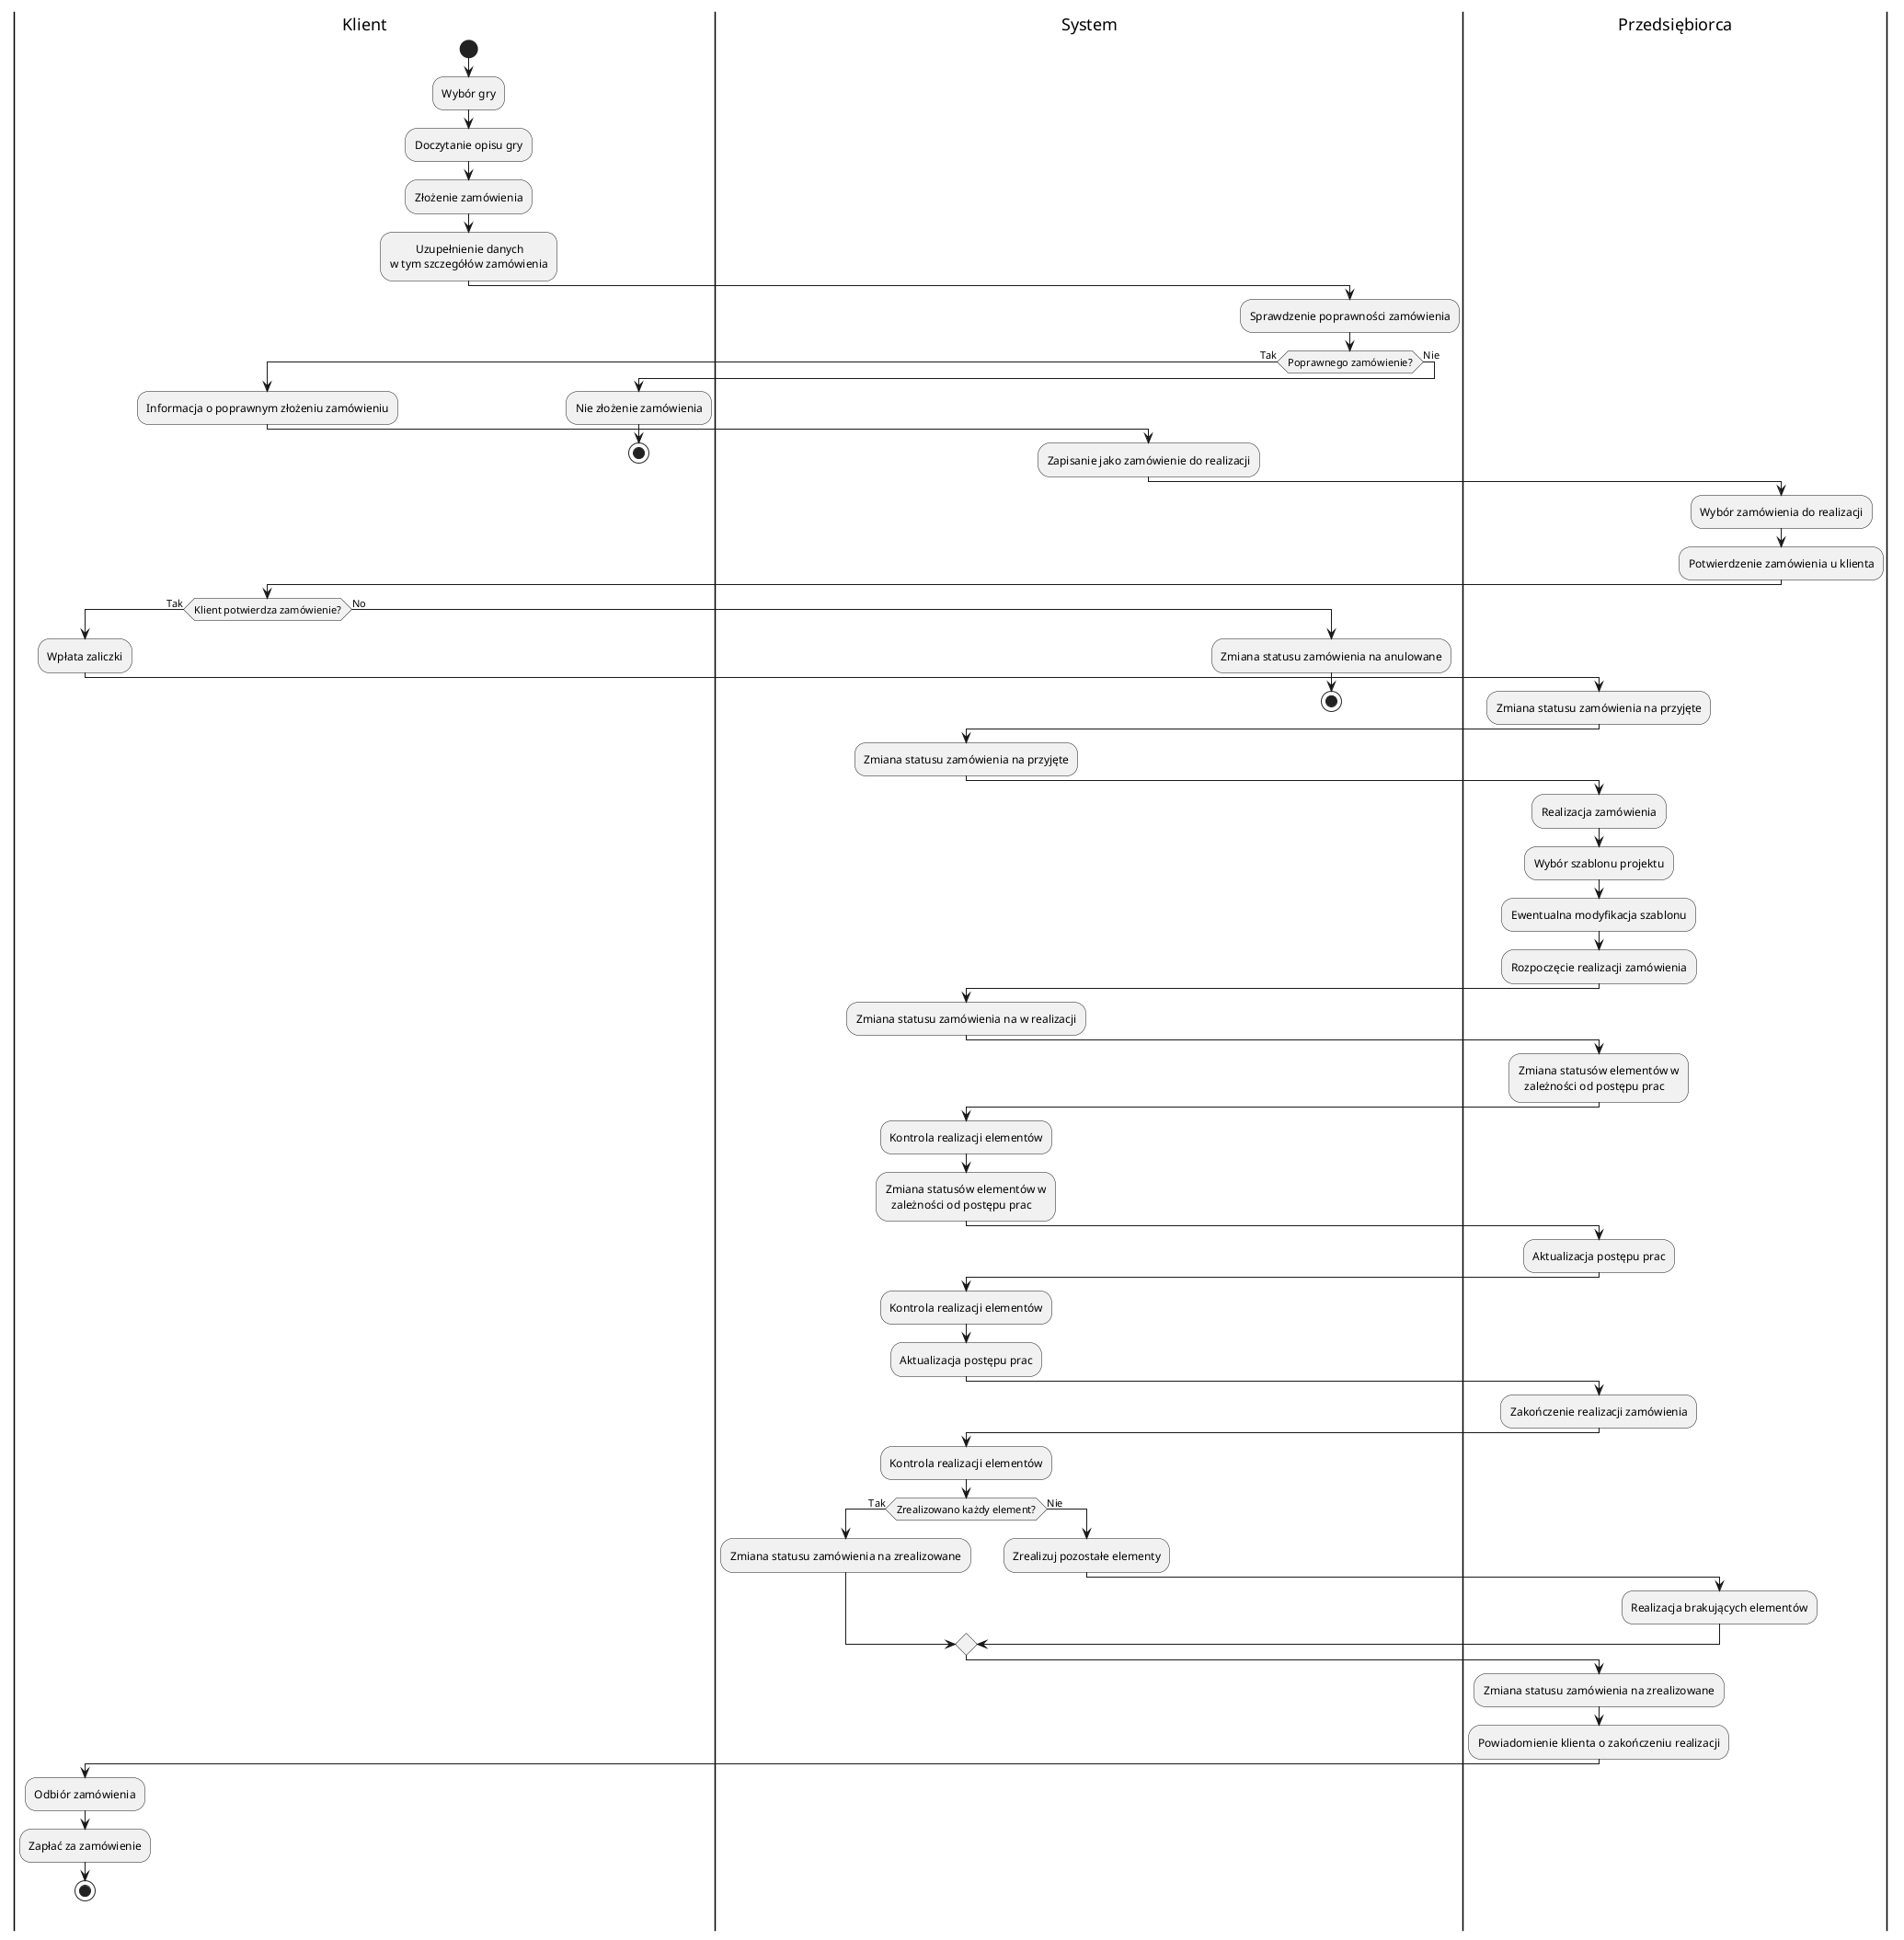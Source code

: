 @startuml
|Klient|
start
:Wybór gry;
:Doczytanie opisu gry;
:Złożenie zamówienia;
:         Uzupełnienie danych
w tym szczegółów zamówienia;
|System|
:Sprawdzenie poprawności zamówienia;
if (Poprawnego zamówienie?) then (Tak)
  |Klient|
  :Informacja o poprawnym złożeniu zamówieniu;
  |System|
  :Zapisanie jako zamówienie do realizacji;
  |Przedsiębiorca|
  :Wybór zamówienia do realizacji;
  :Potwierdzenie zamówienia u klienta;
    |Klient|
    if (Klient potwierdza zamówienie?) is (Tak) then
    :Wpłata zaliczki;
        |Przedsiębiorca|
        :Zmiana statusu zamówienia na przyjęte;
        |System|
        :Zmiana statusu zamówienia na przyjęte;
        |Przedsiębiorca|
        :Realizacja zamówienia;
        :Wybór szablonu projektu;
        :Ewentualna modyfikacja szablonu;
        :Rozpoczęcie realizacji zamówienia;
        |System|
        :Zmiana statusu zamówienia na w realizacji;
        |Przedsiębiorca|
        :Zmiana statusów elementów w
          zależności od postępu prac;
        |System|
        :Kontrola realizacji elementów;
        :Zmiana statusów elementów w
          zależności od postępu prac;
        |Przedsiębiorca|
        :Aktualizacja postępu prac;
        |System|
        :Kontrola realizacji elementów;
        :Aktualizacja postępu prac;
        |Przedsiębiorca|
        :Zakończenie realizacji zamówienia;
        |System|
        :Kontrola realizacji elementów;
        if (Zrealizowano każdy element?) is (Tak) then
          :Zmiana statusu zamówienia na zrealizowane;
        else (Nie)
          :Zrealizuj pozostałe elementy;
          |Przedsiębiorca|
          :Realizacja brakujących elementów;
        endif
        :Zmiana statusu zamówienia na zrealizowane;
        |Przedsiębiorca|
        :Powiadomienie klienta o zakończeniu realizacji;
        |Klient|
        :Odbiór zamówienia;
        :Zapłać za zamówienie;
        stop
    else (No)
      |System|
        :Zmiana statusu zamówienia na anulowane;
        stop
    endif

else (Nie)
  |Klient|
  :Nie złożenie zamówienia;
  stop
endif
@enduml